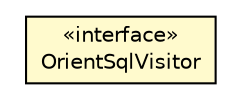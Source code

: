 #!/usr/local/bin/dot
#
# Class diagram 
# Generated by UMLGraph version R5_6-24-gf6e263 (http://www.umlgraph.org/)
#

digraph G {
	edge [fontname="Helvetica",fontsize=10,labelfontname="Helvetica",labelfontsize=10];
	node [fontname="Helvetica",fontsize=10,shape=plaintext];
	nodesep=0.25;
	ranksep=0.5;
	// com.orientechnologies.orient.core.sql.parser.OrientSqlVisitor
	c4506025 [label=<<table title="com.orientechnologies.orient.core.sql.parser.OrientSqlVisitor" border="0" cellborder="1" cellspacing="0" cellpadding="2" port="p" bgcolor="lemonChiffon" href="./OrientSqlVisitor.html">
		<tr><td><table border="0" cellspacing="0" cellpadding="1">
<tr><td align="center" balign="center"> &#171;interface&#187; </td></tr>
<tr><td align="center" balign="center"> OrientSqlVisitor </td></tr>
		</table></td></tr>
		</table>>, URL="./OrientSqlVisitor.html", fontname="Helvetica", fontcolor="black", fontsize=10.0];
}

